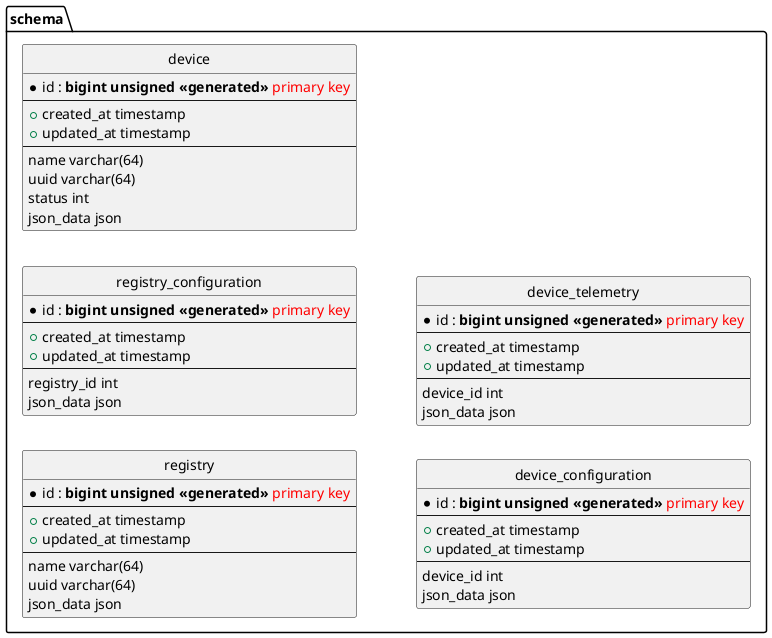 @startuml
left to right direction

' hide the spot
hide circle

' avoid problems with angled crows feet
skinparam linetype ortho

package schema {
        entity registry {
            *id : <b>bigint unsigned <<generated>></b> <color red>primary key</color>
            --
            +created_at timestamp
            +updated_at timestamp
            --
            name varchar(64)
            uuid varchar(64)
            json_data json
        }

        entity registry_configuration {
            *id : <b>bigint unsigned <<generated>></b> <color red>primary key</color>
            --
            +created_at timestamp
            +updated_at timestamp
            --
            registry_id int
            json_data json
        }

        entity device {
            *id : <b>bigint unsigned <<generated>></b> <color red>primary key</color>
            --
            +created_at timestamp
            +updated_at timestamp
            --
            name varchar(64)
            uuid varchar(64)
            status int
            json_data json
        }

        entity device_configuration {
            *id : <b>bigint unsigned <<generated>></b> <color red>primary key</color>
            --
            +created_at timestamp
            +updated_at timestamp
            --
            device_id int
            json_data json
        }


        entity device_telemetry {
            *id : <b>bigint unsigned <<generated>></b> <color red>primary key</color>
            --
            +created_at timestamp
            +updated_at timestamp
            --
            device_id int
            json_data json
        }
}

@enduml